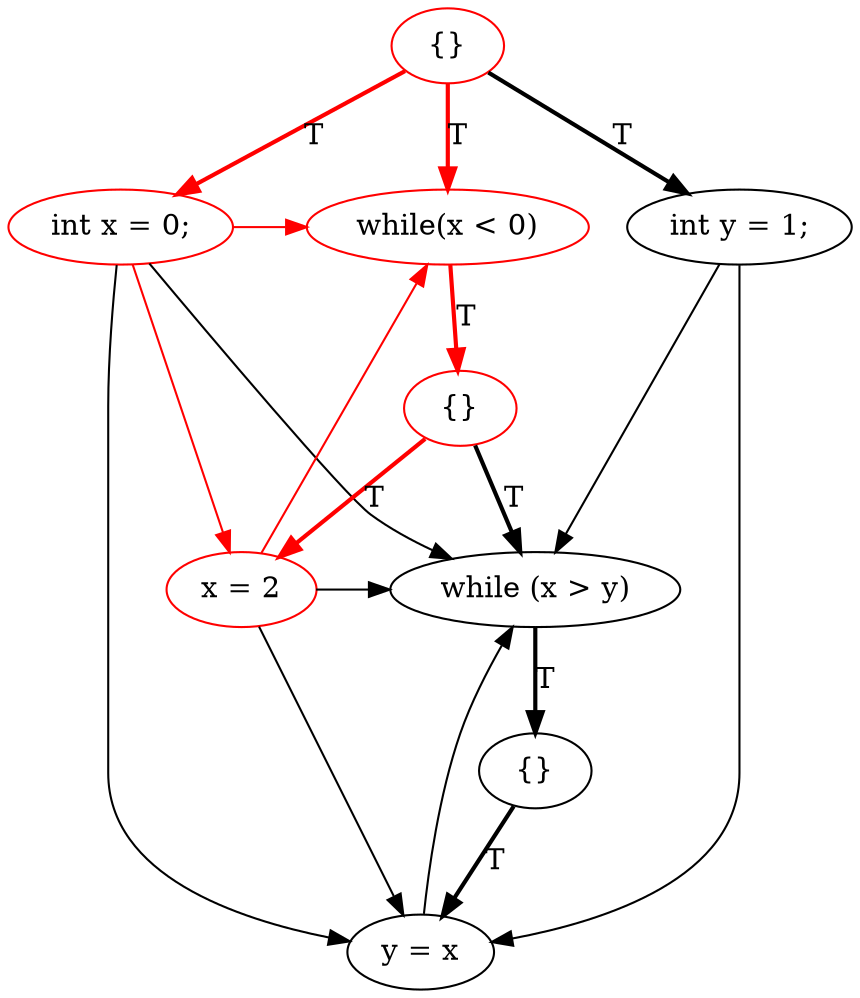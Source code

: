 digraph {
rankdir=TD;
2[label="{}",color=red]; 
2 -> 5[label="T",style=bold,color=red];
5[label="int x = 0;",color=red];
5 -> 0[color=red];
5 -> 3;
5 -> 7[color=red];
5 -> 8;
2 -> 6[label="T",style=bold];
6[label="int y = 1;"];
6 -> 3;
6 -> 8;
2 -> 0[label="T",style=bold,color=red];
0[label="while(x < 0)",color=red]; 
0 -> 1[label="T",style=bold,color=red];
1[label="{}",color=red]; 
1 -> 3[label="T",style=bold];
3[label="while (x > y)"]; 
3 -> 4[label="T",style=bold];
4[label="{}"]; 
4 -> 8[label="T",style=bold];
8[label="y = x"];
8 -> 3;
1 -> 7[label="T",style=bold,color=red];
7[label="x = 2",color=red];
7 -> 0[color=red];
7 -> 3;
7 -> 8;
{ rank=same 5 6 0 }{ rank=same 1 }{ rank=same 3 7 }{ rank=same 4 }{ rank=same 8 }
}